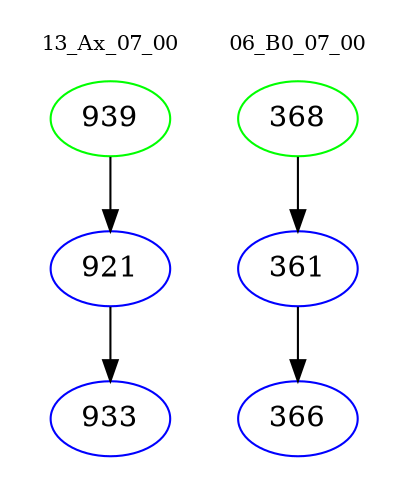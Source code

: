 digraph{
subgraph cluster_0 {
color = white
label = "13_Ax_07_00";
fontsize=10;
T0_939 [label="939", color="green"]
T0_939 -> T0_921 [color="black"]
T0_921 [label="921", color="blue"]
T0_921 -> T0_933 [color="black"]
T0_933 [label="933", color="blue"]
}
subgraph cluster_1 {
color = white
label = "06_B0_07_00";
fontsize=10;
T1_368 [label="368", color="green"]
T1_368 -> T1_361 [color="black"]
T1_361 [label="361", color="blue"]
T1_361 -> T1_366 [color="black"]
T1_366 [label="366", color="blue"]
}
}
